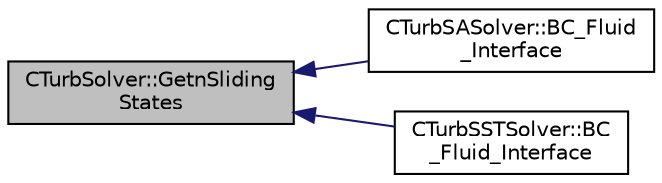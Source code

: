 digraph "CTurbSolver::GetnSlidingStates"
{
  edge [fontname="Helvetica",fontsize="10",labelfontname="Helvetica",labelfontsize="10"];
  node [fontname="Helvetica",fontsize="10",shape=record];
  rankdir="LR";
  Node105 [label="CTurbSolver::GetnSliding\lStates",height=0.2,width=0.4,color="black", fillcolor="grey75", style="filled", fontcolor="black"];
  Node105 -> Node106 [dir="back",color="midnightblue",fontsize="10",style="solid",fontname="Helvetica"];
  Node106 [label="CTurbSASolver::BC_Fluid\l_Interface",height=0.2,width=0.4,color="black", fillcolor="white", style="filled",URL="$class_c_turb_s_a_solver.html#a4311973e232f0f0d1ddd661f52e47531",tooltip="Impose the fluid interface boundary condition using tranfer data. "];
  Node105 -> Node107 [dir="back",color="midnightblue",fontsize="10",style="solid",fontname="Helvetica"];
  Node107 [label="CTurbSSTSolver::BC\l_Fluid_Interface",height=0.2,width=0.4,color="black", fillcolor="white", style="filled",URL="$class_c_turb_s_s_t_solver.html#a59752956d49ea64cd4a06f52e1b5088b",tooltip="Impose the interface state across sliding meshes. "];
}
